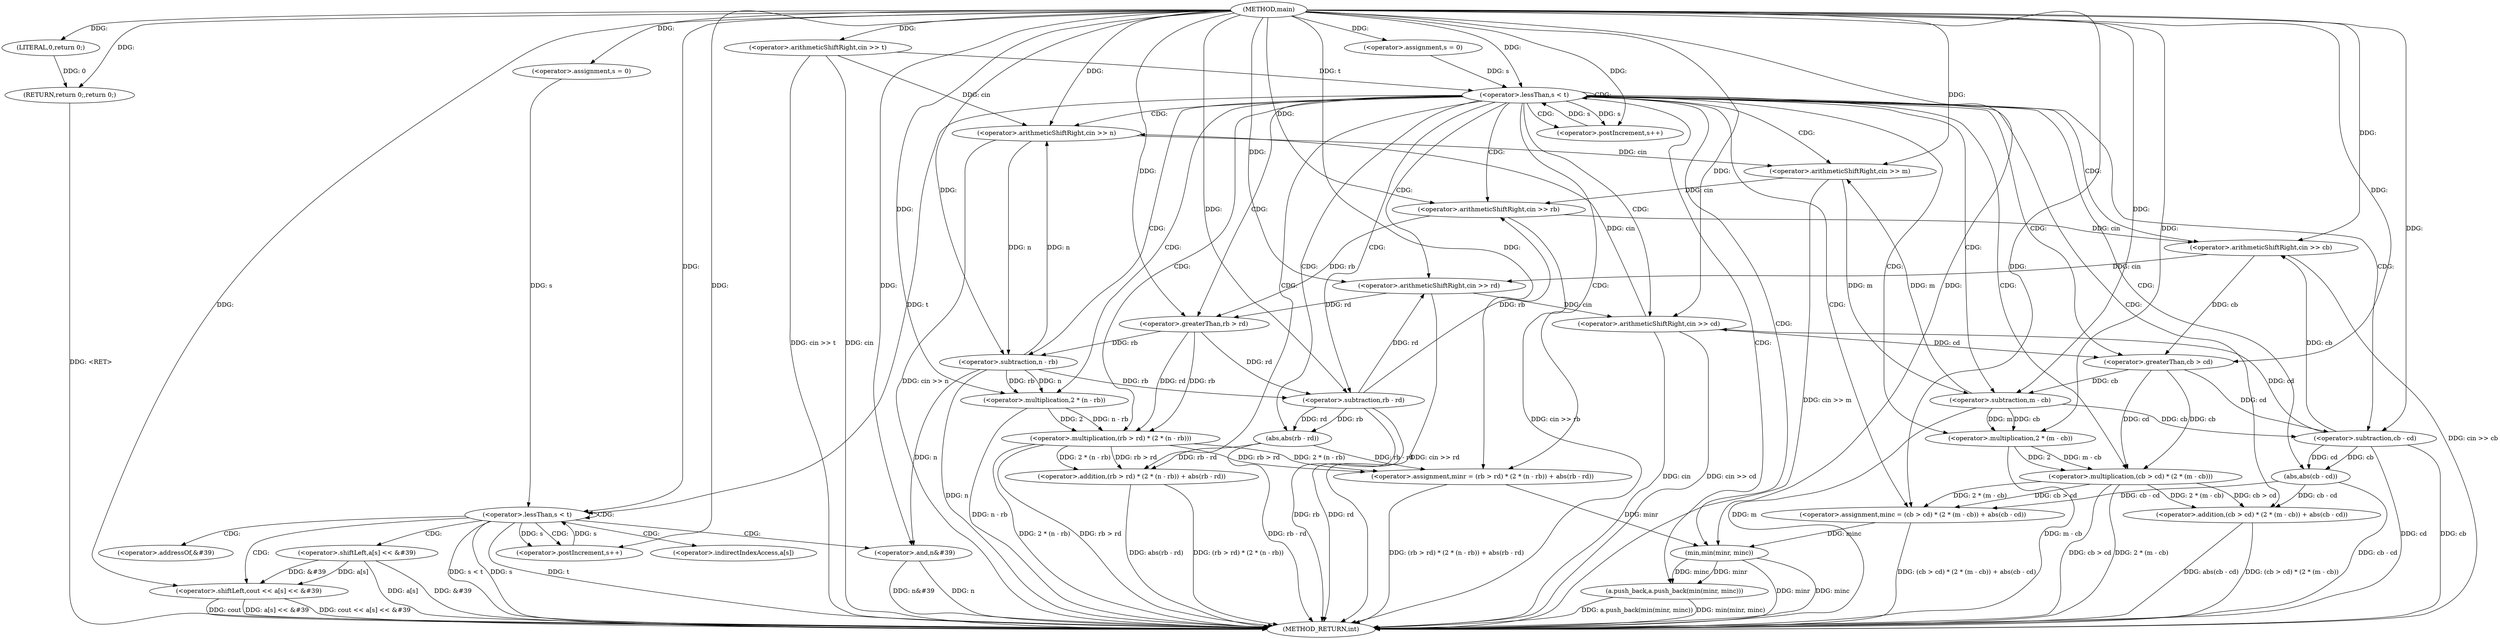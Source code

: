 digraph "main" {  
"1000101" [label = "(METHOD,main)" ]
"1000204" [label = "(METHOD_RETURN,int)" ]
"1000104" [label = "(<operator>.arithmeticShiftRight,cin >> t)" ]
"1000202" [label = "(RETURN,return 0;,return 0;)" ]
"1000109" [label = "(<operator>.assignment,s = 0)" ]
"1000112" [label = "(<operator>.lessThan,s < t)" ]
"1000115" [label = "(<operator>.postIncrement,s++)" ]
"1000182" [label = "(<operator>.assignment,s = 0)" ]
"1000185" [label = "(<operator>.lessThan,s < t)" ]
"1000188" [label = "(<operator>.postIncrement,s++)" ]
"1000203" [label = "(LITERAL,0,return 0;)" ]
"1000124" [label = "(<operator>.arithmeticShiftRight,cin >> n)" ]
"1000127" [label = "(<operator>.arithmeticShiftRight,cin >> m)" ]
"1000130" [label = "(<operator>.arithmeticShiftRight,cin >> rb)" ]
"1000133" [label = "(<operator>.arithmeticShiftRight,cin >> cb)" ]
"1000136" [label = "(<operator>.arithmeticShiftRight,cin >> rd)" ]
"1000139" [label = "(<operator>.arithmeticShiftRight,cin >> cd)" ]
"1000143" [label = "(<operator>.assignment,minr = (rb > rd) * (2 * (n - rb)) + abs(rb - rd))" ]
"1000160" [label = "(<operator>.assignment,minc = (cb > cd) * (2 * (m - cb)) + abs(cb - cd))" ]
"1000176" [label = "(a.push_back,a.push_back(min(minr, minc)))" ]
"1000191" [label = "(<operator>.shiftLeft,cout << a[s] << &#39)" ]
"1000199" [label = "(<operator>.and,n&#39)" ]
"1000145" [label = "(<operator>.addition,(rb > rd) * (2 * (n - rb)) + abs(rb - rd))" ]
"1000162" [label = "(<operator>.addition,(cb > cd) * (2 * (m - cb)) + abs(cb - cd))" ]
"1000177" [label = "(min,min(minr, minc))" ]
"1000193" [label = "(<operator>.shiftLeft,a[s] << &#39)" ]
"1000146" [label = "(<operator>.multiplication,(rb > rd) * (2 * (n - rb)))" ]
"1000155" [label = "(abs,abs(rb - rd))" ]
"1000163" [label = "(<operator>.multiplication,(cb > cd) * (2 * (m - cb)))" ]
"1000172" [label = "(abs,abs(cb - cd))" ]
"1000147" [label = "(<operator>.greaterThan,rb > rd)" ]
"1000150" [label = "(<operator>.multiplication,2 * (n - rb))" ]
"1000156" [label = "(<operator>.subtraction,rb - rd)" ]
"1000164" [label = "(<operator>.greaterThan,cb > cd)" ]
"1000167" [label = "(<operator>.multiplication,2 * (m - cb))" ]
"1000173" [label = "(<operator>.subtraction,cb - cd)" ]
"1000152" [label = "(<operator>.subtraction,n - rb)" ]
"1000169" [label = "(<operator>.subtraction,m - cb)" ]
"1000194" [label = "(<operator>.indirectIndexAccess,a[s])" ]
"1000197" [label = "(<operator>.addressOf,&#39)" ]
  "1000104" -> "1000204"  [ label = "DDG: cin"] 
  "1000104" -> "1000204"  [ label = "DDG: cin >> t"] 
  "1000185" -> "1000204"  [ label = "DDG: s"] 
  "1000185" -> "1000204"  [ label = "DDG: t"] 
  "1000185" -> "1000204"  [ label = "DDG: s < t"] 
  "1000193" -> "1000204"  [ label = "DDG: a[s]"] 
  "1000193" -> "1000204"  [ label = "DDG: &#39"] 
  "1000191" -> "1000204"  [ label = "DDG: a[s] << &#39"] 
  "1000191" -> "1000204"  [ label = "DDG: cout << a[s] << &#39"] 
  "1000199" -> "1000204"  [ label = "DDG: n"] 
  "1000199" -> "1000204"  [ label = "DDG: n&#39"] 
  "1000124" -> "1000204"  [ label = "DDG: cin >> n"] 
  "1000127" -> "1000204"  [ label = "DDG: cin >> m"] 
  "1000130" -> "1000204"  [ label = "DDG: cin >> rb"] 
  "1000133" -> "1000204"  [ label = "DDG: cin >> cb"] 
  "1000136" -> "1000204"  [ label = "DDG: cin >> rd"] 
  "1000139" -> "1000204"  [ label = "DDG: cin"] 
  "1000139" -> "1000204"  [ label = "DDG: cin >> cd"] 
  "1000146" -> "1000204"  [ label = "DDG: rb > rd"] 
  "1000152" -> "1000204"  [ label = "DDG: n"] 
  "1000150" -> "1000204"  [ label = "DDG: n - rb"] 
  "1000146" -> "1000204"  [ label = "DDG: 2 * (n - rb)"] 
  "1000145" -> "1000204"  [ label = "DDG: (rb > rd) * (2 * (n - rb))"] 
  "1000156" -> "1000204"  [ label = "DDG: rb"] 
  "1000156" -> "1000204"  [ label = "DDG: rd"] 
  "1000155" -> "1000204"  [ label = "DDG: rb - rd"] 
  "1000145" -> "1000204"  [ label = "DDG: abs(rb - rd)"] 
  "1000143" -> "1000204"  [ label = "DDG: (rb > rd) * (2 * (n - rb)) + abs(rb - rd)"] 
  "1000163" -> "1000204"  [ label = "DDG: cb > cd"] 
  "1000169" -> "1000204"  [ label = "DDG: m"] 
  "1000167" -> "1000204"  [ label = "DDG: m - cb"] 
  "1000163" -> "1000204"  [ label = "DDG: 2 * (m - cb)"] 
  "1000162" -> "1000204"  [ label = "DDG: (cb > cd) * (2 * (m - cb))"] 
  "1000173" -> "1000204"  [ label = "DDG: cb"] 
  "1000173" -> "1000204"  [ label = "DDG: cd"] 
  "1000172" -> "1000204"  [ label = "DDG: cb - cd"] 
  "1000162" -> "1000204"  [ label = "DDG: abs(cb - cd)"] 
  "1000160" -> "1000204"  [ label = "DDG: (cb > cd) * (2 * (m - cb)) + abs(cb - cd)"] 
  "1000177" -> "1000204"  [ label = "DDG: minr"] 
  "1000177" -> "1000204"  [ label = "DDG: minc"] 
  "1000176" -> "1000204"  [ label = "DDG: min(minr, minc)"] 
  "1000176" -> "1000204"  [ label = "DDG: a.push_back(min(minr, minc))"] 
  "1000202" -> "1000204"  [ label = "DDG: <RET>"] 
  "1000191" -> "1000204"  [ label = "DDG: cout"] 
  "1000203" -> "1000202"  [ label = "DDG: 0"] 
  "1000101" -> "1000202"  [ label = "DDG: "] 
  "1000101" -> "1000104"  [ label = "DDG: "] 
  "1000101" -> "1000109"  [ label = "DDG: "] 
  "1000101" -> "1000182"  [ label = "DDG: "] 
  "1000101" -> "1000203"  [ label = "DDG: "] 
  "1000109" -> "1000112"  [ label = "DDG: s"] 
  "1000115" -> "1000112"  [ label = "DDG: s"] 
  "1000101" -> "1000112"  [ label = "DDG: "] 
  "1000104" -> "1000112"  [ label = "DDG: t"] 
  "1000112" -> "1000115"  [ label = "DDG: s"] 
  "1000101" -> "1000115"  [ label = "DDG: "] 
  "1000155" -> "1000143"  [ label = "DDG: rb - rd"] 
  "1000146" -> "1000143"  [ label = "DDG: rb > rd"] 
  "1000146" -> "1000143"  [ label = "DDG: 2 * (n - rb)"] 
  "1000163" -> "1000160"  [ label = "DDG: cb > cd"] 
  "1000163" -> "1000160"  [ label = "DDG: 2 * (m - cb)"] 
  "1000172" -> "1000160"  [ label = "DDG: cb - cd"] 
  "1000182" -> "1000185"  [ label = "DDG: s"] 
  "1000188" -> "1000185"  [ label = "DDG: s"] 
  "1000101" -> "1000185"  [ label = "DDG: "] 
  "1000112" -> "1000185"  [ label = "DDG: t"] 
  "1000185" -> "1000188"  [ label = "DDG: s"] 
  "1000101" -> "1000188"  [ label = "DDG: "] 
  "1000104" -> "1000124"  [ label = "DDG: cin"] 
  "1000139" -> "1000124"  [ label = "DDG: cin"] 
  "1000101" -> "1000124"  [ label = "DDG: "] 
  "1000152" -> "1000124"  [ label = "DDG: n"] 
  "1000124" -> "1000127"  [ label = "DDG: cin"] 
  "1000101" -> "1000127"  [ label = "DDG: "] 
  "1000169" -> "1000127"  [ label = "DDG: m"] 
  "1000127" -> "1000130"  [ label = "DDG: cin"] 
  "1000101" -> "1000130"  [ label = "DDG: "] 
  "1000156" -> "1000130"  [ label = "DDG: rb"] 
  "1000130" -> "1000133"  [ label = "DDG: cin"] 
  "1000101" -> "1000133"  [ label = "DDG: "] 
  "1000173" -> "1000133"  [ label = "DDG: cb"] 
  "1000133" -> "1000136"  [ label = "DDG: cin"] 
  "1000101" -> "1000136"  [ label = "DDG: "] 
  "1000156" -> "1000136"  [ label = "DDG: rd"] 
  "1000136" -> "1000139"  [ label = "DDG: cin"] 
  "1000101" -> "1000139"  [ label = "DDG: "] 
  "1000173" -> "1000139"  [ label = "DDG: cd"] 
  "1000101" -> "1000143"  [ label = "DDG: "] 
  "1000101" -> "1000160"  [ label = "DDG: "] 
  "1000177" -> "1000176"  [ label = "DDG: minc"] 
  "1000177" -> "1000176"  [ label = "DDG: minr"] 
  "1000101" -> "1000191"  [ label = "DDG: "] 
  "1000193" -> "1000191"  [ label = "DDG: &#39"] 
  "1000193" -> "1000191"  [ label = "DDG: a[s]"] 
  "1000152" -> "1000199"  [ label = "DDG: n"] 
  "1000101" -> "1000199"  [ label = "DDG: "] 
  "1000146" -> "1000145"  [ label = "DDG: rb > rd"] 
  "1000146" -> "1000145"  [ label = "DDG: 2 * (n - rb)"] 
  "1000155" -> "1000145"  [ label = "DDG: rb - rd"] 
  "1000163" -> "1000162"  [ label = "DDG: cb > cd"] 
  "1000163" -> "1000162"  [ label = "DDG: 2 * (m - cb)"] 
  "1000172" -> "1000162"  [ label = "DDG: cb - cd"] 
  "1000143" -> "1000177"  [ label = "DDG: minr"] 
  "1000101" -> "1000177"  [ label = "DDG: "] 
  "1000160" -> "1000177"  [ label = "DDG: minc"] 
  "1000147" -> "1000146"  [ label = "DDG: rb"] 
  "1000147" -> "1000146"  [ label = "DDG: rd"] 
  "1000150" -> "1000146"  [ label = "DDG: 2"] 
  "1000150" -> "1000146"  [ label = "DDG: n - rb"] 
  "1000156" -> "1000155"  [ label = "DDG: rb"] 
  "1000156" -> "1000155"  [ label = "DDG: rd"] 
  "1000164" -> "1000163"  [ label = "DDG: cb"] 
  "1000164" -> "1000163"  [ label = "DDG: cd"] 
  "1000167" -> "1000163"  [ label = "DDG: 2"] 
  "1000167" -> "1000163"  [ label = "DDG: m - cb"] 
  "1000173" -> "1000172"  [ label = "DDG: cb"] 
  "1000173" -> "1000172"  [ label = "DDG: cd"] 
  "1000130" -> "1000147"  [ label = "DDG: rb"] 
  "1000101" -> "1000147"  [ label = "DDG: "] 
  "1000136" -> "1000147"  [ label = "DDG: rd"] 
  "1000101" -> "1000150"  [ label = "DDG: "] 
  "1000152" -> "1000150"  [ label = "DDG: rb"] 
  "1000152" -> "1000150"  [ label = "DDG: n"] 
  "1000152" -> "1000156"  [ label = "DDG: rb"] 
  "1000101" -> "1000156"  [ label = "DDG: "] 
  "1000147" -> "1000156"  [ label = "DDG: rd"] 
  "1000133" -> "1000164"  [ label = "DDG: cb"] 
  "1000101" -> "1000164"  [ label = "DDG: "] 
  "1000139" -> "1000164"  [ label = "DDG: cd"] 
  "1000101" -> "1000167"  [ label = "DDG: "] 
  "1000169" -> "1000167"  [ label = "DDG: m"] 
  "1000169" -> "1000167"  [ label = "DDG: cb"] 
  "1000169" -> "1000173"  [ label = "DDG: cb"] 
  "1000101" -> "1000173"  [ label = "DDG: "] 
  "1000164" -> "1000173"  [ label = "DDG: cd"] 
  "1000124" -> "1000152"  [ label = "DDG: n"] 
  "1000101" -> "1000152"  [ label = "DDG: "] 
  "1000147" -> "1000152"  [ label = "DDG: rb"] 
  "1000127" -> "1000169"  [ label = "DDG: m"] 
  "1000101" -> "1000169"  [ label = "DDG: "] 
  "1000164" -> "1000169"  [ label = "DDG: cb"] 
  "1000112" -> "1000164"  [ label = "CDG: "] 
  "1000112" -> "1000127"  [ label = "CDG: "] 
  "1000112" -> "1000156"  [ label = "CDG: "] 
  "1000112" -> "1000152"  [ label = "CDG: "] 
  "1000112" -> "1000150"  [ label = "CDG: "] 
  "1000112" -> "1000139"  [ label = "CDG: "] 
  "1000112" -> "1000133"  [ label = "CDG: "] 
  "1000112" -> "1000136"  [ label = "CDG: "] 
  "1000112" -> "1000172"  [ label = "CDG: "] 
  "1000112" -> "1000169"  [ label = "CDG: "] 
  "1000112" -> "1000112"  [ label = "CDG: "] 
  "1000112" -> "1000163"  [ label = "CDG: "] 
  "1000112" -> "1000143"  [ label = "CDG: "] 
  "1000112" -> "1000167"  [ label = "CDG: "] 
  "1000112" -> "1000173"  [ label = "CDG: "] 
  "1000112" -> "1000155"  [ label = "CDG: "] 
  "1000112" -> "1000124"  [ label = "CDG: "] 
  "1000112" -> "1000147"  [ label = "CDG: "] 
  "1000112" -> "1000145"  [ label = "CDG: "] 
  "1000112" -> "1000160"  [ label = "CDG: "] 
  "1000112" -> "1000130"  [ label = "CDG: "] 
  "1000112" -> "1000176"  [ label = "CDG: "] 
  "1000112" -> "1000177"  [ label = "CDG: "] 
  "1000112" -> "1000115"  [ label = "CDG: "] 
  "1000112" -> "1000146"  [ label = "CDG: "] 
  "1000112" -> "1000162"  [ label = "CDG: "] 
  "1000185" -> "1000191"  [ label = "CDG: "] 
  "1000185" -> "1000199"  [ label = "CDG: "] 
  "1000185" -> "1000197"  [ label = "CDG: "] 
  "1000185" -> "1000188"  [ label = "CDG: "] 
  "1000185" -> "1000193"  [ label = "CDG: "] 
  "1000185" -> "1000194"  [ label = "CDG: "] 
  "1000185" -> "1000185"  [ label = "CDG: "] 
}
